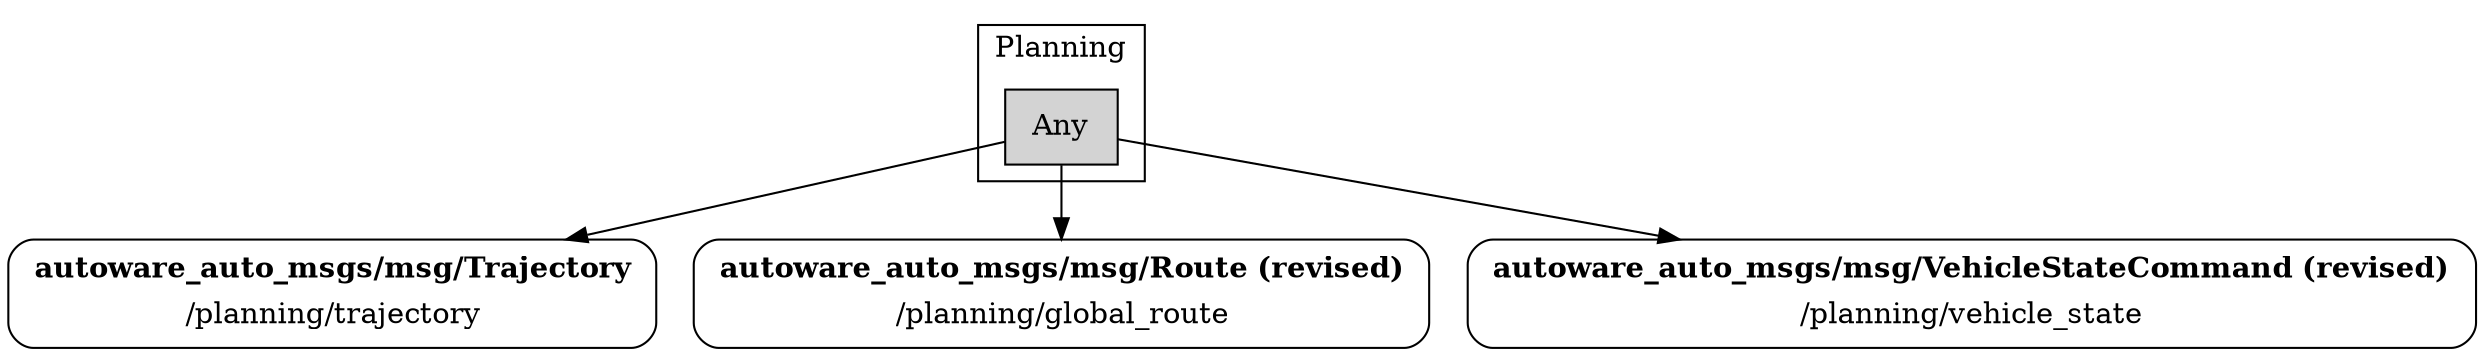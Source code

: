 digraph {
node [shape=box, style=filled]
subgraph cluster_Planning
{
label = "Planning"
Any [label="Any"]
Any [label="Any"]
Any [label="Any"]
}

node [style=rounded]

Any_out[label=<<TABLE BORDER="0"><TR><TD><b>autoware_auto_msgs/msg/Trajectory</b></TD></TR><TR><TD>/planning/trajectory</TD></TR></TABLE>>]
Any_1_out[label=<<TABLE BORDER="0"><TR><TD><b>autoware_auto_msgs/msg/Route (revised)</b></TD></TR><TR><TD>/planning/global_route</TD></TR></TABLE>>]
Any_2_out[label=<<TABLE BORDER="0"><TR><TD><b>autoware_auto_msgs/msg/VehicleStateCommand (revised)</b></TD></TR><TR><TD>/planning/vehicle_state</TD></TR></TABLE>>]

Any -> Any_out
Any -> Any_1_out
Any -> Any_2_out
}

